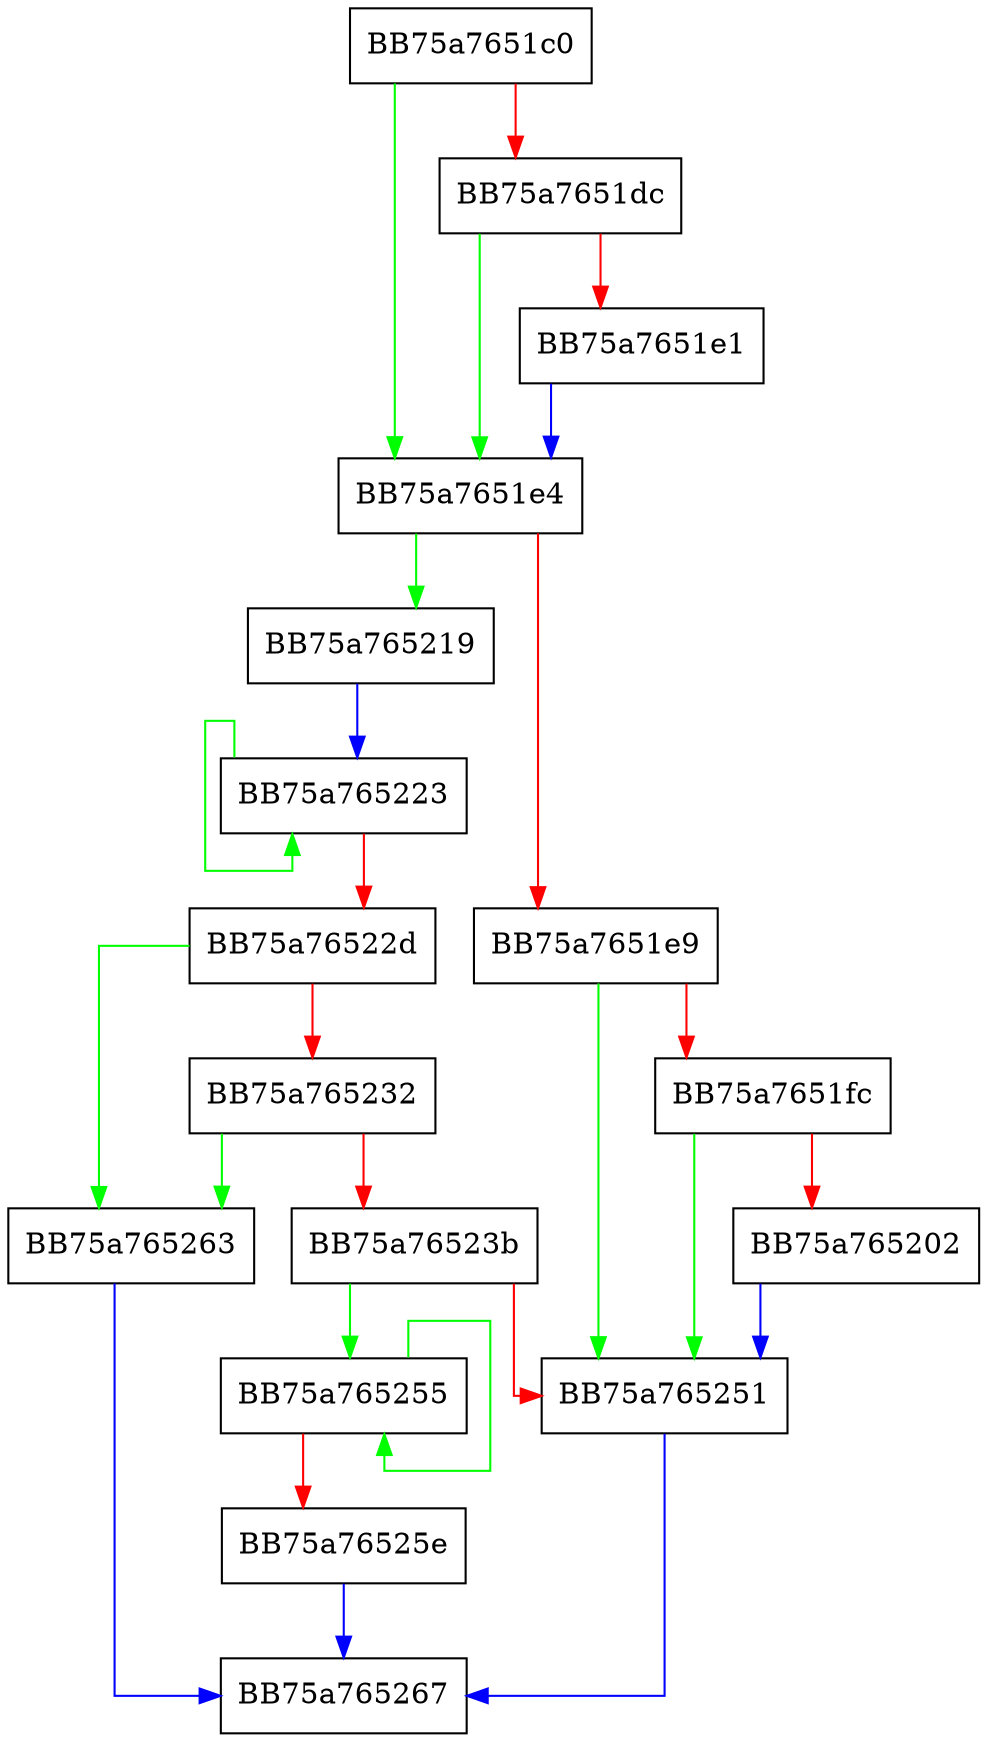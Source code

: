 digraph CallistoGetOfflineSystemDirectory {
  node [shape="box"];
  graph [splines=ortho];
  BB75a7651c0 -> BB75a7651e4 [color="green"];
  BB75a7651c0 -> BB75a7651dc [color="red"];
  BB75a7651dc -> BB75a7651e4 [color="green"];
  BB75a7651dc -> BB75a7651e1 [color="red"];
  BB75a7651e1 -> BB75a7651e4 [color="blue"];
  BB75a7651e4 -> BB75a765219 [color="green"];
  BB75a7651e4 -> BB75a7651e9 [color="red"];
  BB75a7651e9 -> BB75a765251 [color="green"];
  BB75a7651e9 -> BB75a7651fc [color="red"];
  BB75a7651fc -> BB75a765251 [color="green"];
  BB75a7651fc -> BB75a765202 [color="red"];
  BB75a765202 -> BB75a765251 [color="blue"];
  BB75a765219 -> BB75a765223 [color="blue"];
  BB75a765223 -> BB75a765223 [color="green"];
  BB75a765223 -> BB75a76522d [color="red"];
  BB75a76522d -> BB75a765263 [color="green"];
  BB75a76522d -> BB75a765232 [color="red"];
  BB75a765232 -> BB75a765263 [color="green"];
  BB75a765232 -> BB75a76523b [color="red"];
  BB75a76523b -> BB75a765255 [color="green"];
  BB75a76523b -> BB75a765251 [color="red"];
  BB75a765251 -> BB75a765267 [color="blue"];
  BB75a765255 -> BB75a765255 [color="green"];
  BB75a765255 -> BB75a76525e [color="red"];
  BB75a76525e -> BB75a765267 [color="blue"];
  BB75a765263 -> BB75a765267 [color="blue"];
}
